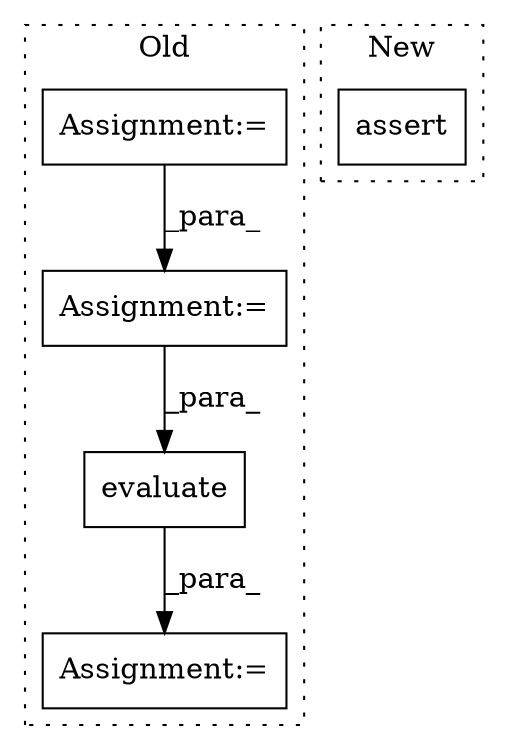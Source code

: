 digraph G {
subgraph cluster0 {
1 [label="evaluate" a="32" s="4205,4232" l="9,1" shape="box"];
3 [label="Assignment:=" a="7" s="3878" l="1" shape="box"];
4 [label="Assignment:=" a="7" s="4199" l="1" shape="box"];
5 [label="Assignment:=" a="7" s="3952" l="1" shape="box"];
label = "Old";
style="dotted";
}
subgraph cluster1 {
2 [label="assert" a="32" s="3537,3580" l="18,1" shape="box"];
label = "New";
style="dotted";
}
1 -> 4 [label="_para_"];
3 -> 5 [label="_para_"];
5 -> 1 [label="_para_"];
}